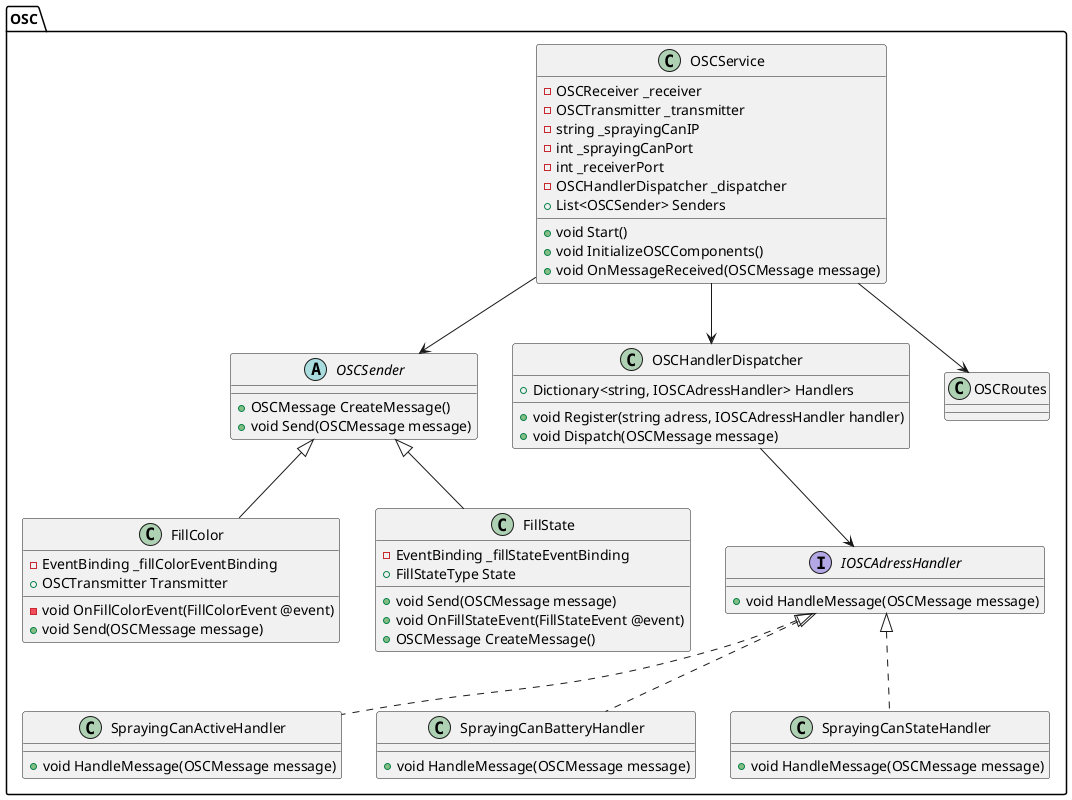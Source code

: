 @startuml OSCClassDiagram
top to bottom direction

package OSC {
class OSCService {
        - OSCReceiver _receiver
        - OSCTransmitter _transmitter
        - string _sprayingCanIP
        - int _sprayingCanPort
        - int _receiverPort
        - OSCHandlerDispatcher _dispatcher
        + List<OSCSender> Senders
        + void Start()
        + void InitializeOSCComponents()
        + void OnMessageReceived(OSCMessage message)
    }

    abstract class OSCSender {
        + OSCMessage CreateMessage()
        + void Send(OSCMessage message)
    }

    class FillColor extends OSCSender {
        - EventBinding _fillColorEventBinding
        + OSCTransmitter Transmitter
        - void OnFillColorEvent(FillColorEvent @event)
        + void Send(OSCMessage message)
    }

    class FillState extends OSCSender {
        - EventBinding _fillStateEventBinding
        + FillStateType State
        + void Send(OSCMessage message)
        + void OnFillStateEvent(FillStateEvent @event)
        + OSCMessage CreateMessage()
    }

    class OSCHandlerDispatcher {
        + Dictionary<string, IOSCAdressHandler> Handlers
        + void Register(string adress, IOSCAdressHandler handler)
        + void Dispatch(OSCMessage message)
    }

    interface IOSCAdressHandler {
        + void HandleMessage(OSCMessage message)
    }

    class SprayingCanActiveHandler implements IOSCAdressHandler {
        + void HandleMessage(OSCMessage message)
    }

    class SprayingCanBatteryHandler implements IOSCAdressHandler {
        + void HandleMessage(OSCMessage message)
    }

    class SprayingCanStateHandler implements IOSCAdressHandler {
        + void HandleMessage(OSCMessage message)
    }

    static class OSCRoutes {
    }

OSCService --> OSCSender
OSCService --> OSCHandlerDispatcher
OSCService --> OSCRoutes
OSCHandlerDispatcher --> IOSCAdressHandler
}
@enduml